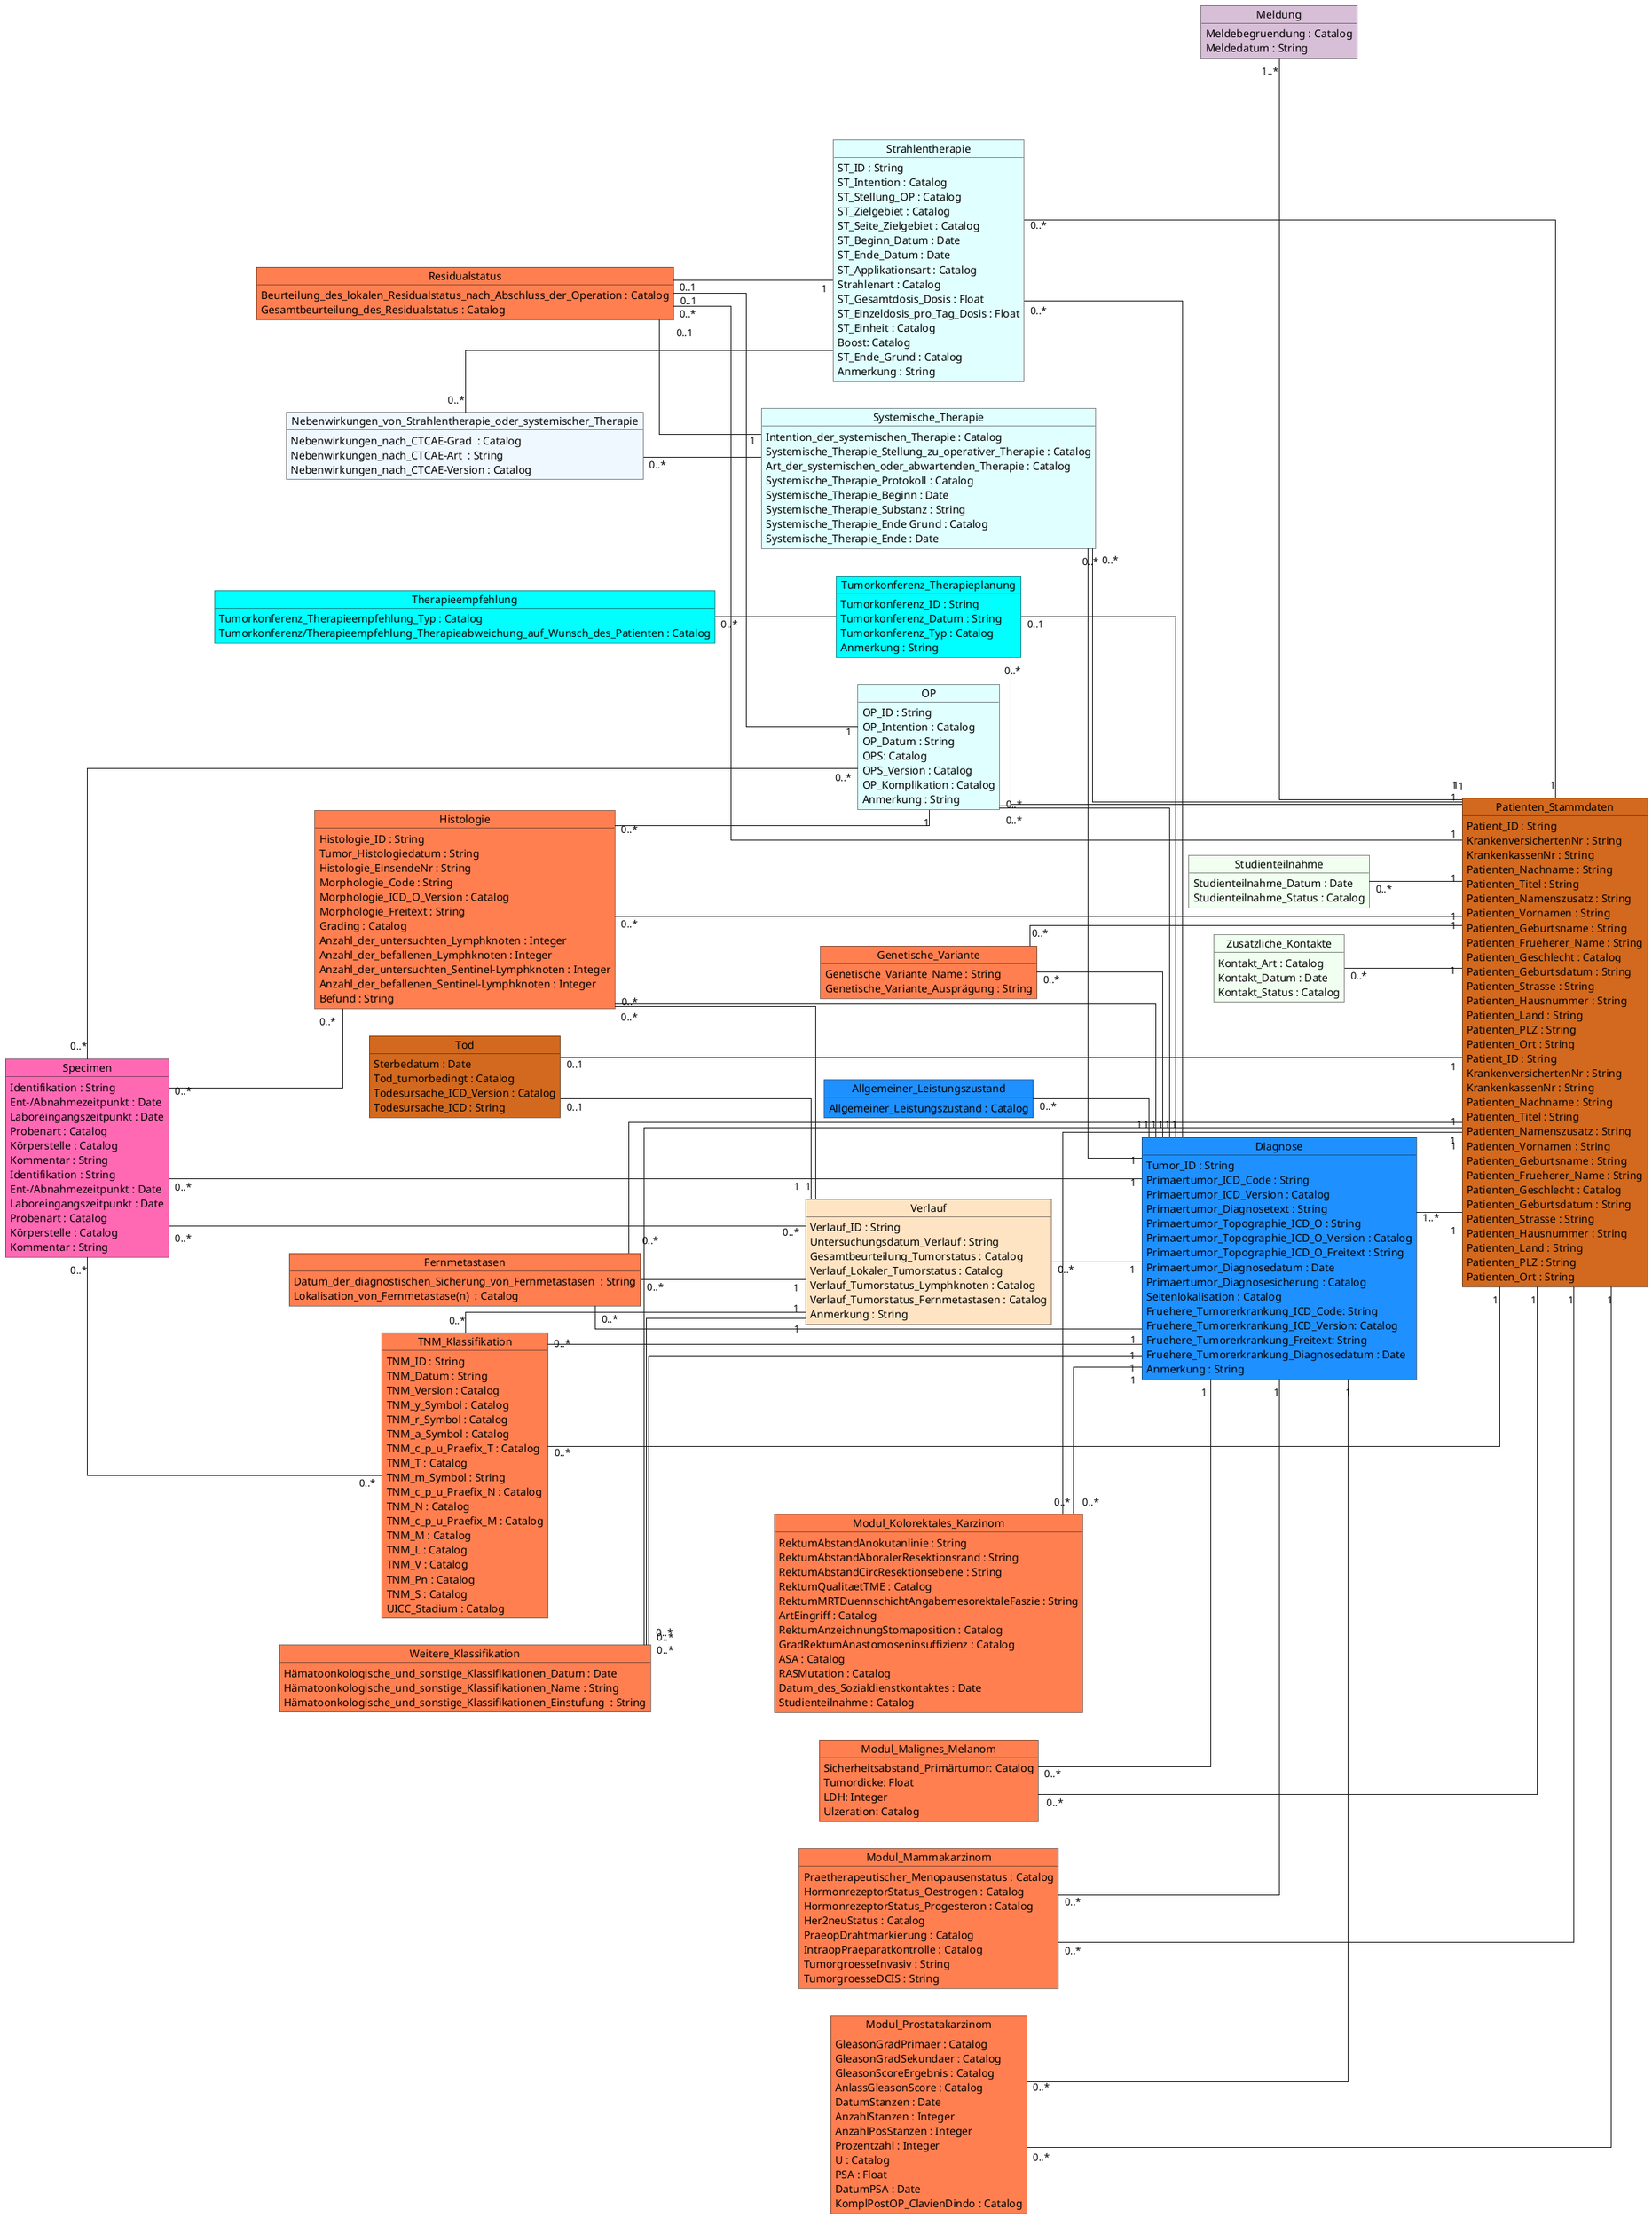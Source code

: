 @startuml

skinparam linetype ortho
left to right direction

object Meldung #Thistle {
  Meldebegruendung : Catalog
  Meldedatum : String
}


object Patienten_Stammdaten #Chocolate {
  Patient_ID : String
  KrankenversichertenNr : String
  KrankenkassenNr : String
  Patienten_Nachname : String
  Patienten_Titel : String
  Patienten_Namenszusatz : String
  Patienten_Vornamen : String
  Patienten_Geburtsname : String
  Patienten_Frueherer_Name : String
  Patienten_Geschlecht : Catalog
  Patienten_Geburtsdatum : String
  Patienten_Strasse : String
  Patienten_Hausnummer : String
  Patienten_Land : String
  Patienten_PLZ : String
  Patienten_Ort : String

}


object Diagnose #DodgerBlue {
  Tumor_ID : String
  Primaertumor_ICD_Code : String
  Primaertumor_ICD_Version : Catalog
  Primaertumor_Diagnosetext : String
  Primaertumor_Topographie_ICD_O : String
  Primaertumor_Topographie_ICD_O_Version : Catalog
  Primaertumor_Topographie_ICD_O_Freitext : String
  Primaertumor_Diagnosedatum : Date
  Primaertumor_Diagnosesicherung : Catalog
  Seitenlokalisation : Catalog
  Fruehere_Tumorerkrankung_ICD_Code: String
  Fruehere_Tumorerkrankung_ICD_Version: Catalog
  Fruehere_Tumorerkrankung_Freitext: String
  Fruehere_Tumorerkrankung_Diagnosedatum : Date
  Anmerkung : String
}



object Allgemeiner_Leistungszustand #DodgerBlue {
  Allgemeiner_Leistungszustand : Catalog

}

object OP #LightCyan {
  OP_ID : String
  OP_Intention : Catalog
  OP_Datum : String
  OPS: Catalog
  OPS_Version : Catalog
  OP_Komplikation : Catalog
  Anmerkung : String

}

object Strahlentherapie #LightCyan {
  ST_ID : String
  ST_Intention : Catalog
  ST_Stellung_OP : Catalog
  ST_Zielgebiet : Catalog
  ST_Seite_Zielgebiet : Catalog
  ST_Beginn_Datum : Date
  ST_Ende_Datum : Date
  ST_Applikationsart : Catalog
  Strahlenart : Catalog
  ST_Gesamtdosis_Dosis : Float
  ST_Einzeldosis_pro_Tag_Dosis : Float
  ST_Einheit : Catalog
  Boost: Catalog
  ST_Ende_Grund : Catalog
  Anmerkung : String
}

object Nebenwirkungen_von_Strahlentherapie_oder_systemischer_Therapie #AliceBlue {
  Nebenwirkungen_nach_CTCAE-Grad  : Catalog
  Nebenwirkungen_nach_CTCAE-Art  : String
  Nebenwirkungen_nach_CTCAE-Version : Catalog
}

object Systemische_Therapie #LightCyan {
  Intention_der_systemischen_Therapie : Catalog
  Systemische_Therapie_Stellung_zu_operativer_Therapie : Catalog
  Art_der_systemischen_oder_abwartenden_Therapie : Catalog
  Systemische_Therapie_Protokoll : Catalog
  Systemische_Therapie_Beginn : Date
  Systemische_Therapie_Substanz : String
  Systemische_Therapie_Ende Grund : Catalog
  Systemische_Therapie_Ende : Date
}

object Verlauf #Bisque {
  Verlauf_ID : String
  Untersuchungsdatum_Verlauf : String
  Gesamtbeurteilung_Tumorstatus : Catalog
  Verlauf_Lokaler_Tumorstatus : Catalog
  Verlauf_Tumorstatus_Lymphknoten : Catalog
  Verlauf_Tumorstatus_Fernmetastasen : Catalog
  Anmerkung : String
}


object Tumorkonferenz_Therapieplanung #Aqua {
  Tumorkonferenz_ID : String
  Tumorkonferenz_Datum : String
  Tumorkonferenz_Typ : Catalog
  Anmerkung : String
}

object Therapieempfehlung #Aqua {
  Tumorkonferenz_Therapieempfehlung_Typ : Catalog
  Tumorkonferenz/Therapieempfehlung_Therapieabweichung_auf_Wunsch_des_Patienten : Catalog
}


object Tod #Chocolate {
  Sterbedatum : Date
  Tod_tumorbedingt : Catalog
  Todesursache_ICD_Version : Catalog
  Todesursache_ICD : String
}




object Studienteilnahme #HoneyDew {
  Studienteilnahme_Datum : Date
  Studienteilnahme_Status : Catalog
}


object Zusätzliche_Kontakte #HoneyDew {
  Kontakt_Art : Catalog
  Kontakt_Datum : Date
  Kontakt_Status : Catalog
}

object Specimen #HotPink {

  Identifikation : String
  Ent-/Abnahmezeitpunkt : Date
  Laboreingangszeitpunkt : Date
  Probenart : Catalog
  Körperstelle : Catalog
  Kommentar : String

}
object Histologie #Coral {
  Histologie_ID : String
  Tumor_Histologiedatum : String
  Histologie_EinsendeNr : String
  Morphologie_Code : String
  Morphologie_ICD_O_Version : Catalog
  Morphologie_Freitext : String
  Grading : Catalog
  Anzahl_der_untersuchten_Lymphknoten : Integer
  Anzahl_der_befallenen_Lymphknoten : Integer
  Anzahl_der_untersuchten_Sentinel-Lymphknoten : Integer
  Anzahl_der_befallenen_Sentinel-Lymphknoten : Integer
  Befund : String
}


object TNM_Klassifikation #Coral {
  TNM_ID : String
  TNM_Datum : String
  TNM_Version : Catalog
  TNM_y_Symbol : Catalog
  TNM_r_Symbol : Catalog
  TNM_a_Symbol : Catalog
  TNM_c_p_u_Praefix_T : Catalog
  TNM_T : Catalog
  TNM_m_Symbol : String
  TNM_c_p_u_Praefix_N : Catalog
  TNM_N : Catalog
  TNM_c_p_u_Praefix_M : Catalog
  TNM_M : Catalog
  TNM_L : Catalog
  TNM_V : Catalog
  TNM_Pn : Catalog
  TNM_S : Catalog
  UICC_Stadium : Catalog
}


object Weitere_Klassifikation #Coral {
  Hämatoonkologische_und_sonstige_Klassifikationen_Datum : Date
  Hämatoonkologische_und_sonstige_Klassifikationen_Name : String
  Hämatoonkologische_und_sonstige_Klassifikationen_Einstufung  : String
}

object Residualstatus #Coral {
  Beurteilung_des_lokalen_Residualstatus_nach_Abschluss_der_Operation : Catalog
  Gesamtbeurteilung_des_Residualstatus : Catalog
}


object Fernmetastasen #Coral {
  Datum_der_diagnostischen_Sicherung_von_Fernmetastasen  : String
  Lokalisation_von_Fernmetastase(n)  : Catalog

}

object Genetische_Variante #Coral {

  Genetische_Variante_Name : String
  Genetische_Variante_Ausprägung : String

}

object Specimen #HotPink {

  Identifikation : String
  Ent-/Abnahmezeitpunkt : Date
  Laboreingangszeitpunkt : Date
  Probenart : Catalog
  Körperstelle : Catalog
  Kommentar : String

}




object Modul_Kolorektales_Karzinom #Coral {
  RektumAbstandAnokutanlinie : String
  RektumAbstandAboralerResektionsrand : String
  RektumAbstandCircResektionsebene : String
  RektumQualitaetTME : Catalog
  RektumMRTDuennschichtAngabemesorektaleFaszie : String
  ArtEingriff : Catalog
  RektumAnzeichnungStomaposition : Catalog
  GradRektumAnastomoseninsuffizienz : Catalog
  ASA : Catalog
  RASMutation : Catalog
  Datum_des_Sozialdienstkontaktes : Date
  Studienteilnahme : Catalog


}


object Modul_Malignes_Melanom #Coral {

  Sicherheitsabstand_Primärtumor: Catalog
  Tumordicke: Float
  LDH: Integer
  Ulzeration: Catalog
}

object Modul_Mammakarzinom #Coral {
  Praetherapeutischer_Menopausenstatus : Catalog
  HormonrezeptorStatus_Oestrogen : Catalog
  HormonrezeptorStatus_Progesteron : Catalog
  Her2neuStatus : Catalog
  PraeopDrahtmarkierung : Catalog
  IntraopPraeparatkontrolle : Catalog
  TumorgroesseInvasiv : String
  TumorgroesseDCIS : String
}

object Modul_Prostatakarzinom #Coral {
  GleasonGradPrimaer : Catalog
  GleasonGradSekundaer : Catalog
  GleasonScoreErgebnis : Catalog
  AnlassGleasonScore : Catalog
  DatumStanzen : Date
  AnzahlStanzen : Integer
  AnzahlPosStanzen : Integer
  Prozentzahl : Integer
  U : Catalog
  PSA : Float
  DatumPSA : Date
  KomplPostOP_ClavienDindo : Catalog

}


object Patienten_Stammdaten #Chocolate {
  Patient_ID : String
  KrankenversichertenNr : String
  KrankenkassenNr : String
  Patienten_Nachname : String
  Patienten_Titel : String
  Patienten_Namenszusatz : String
  Patienten_Vornamen : String
  Patienten_Geburtsname : String
  Patienten_Frueherer_Name : String
  Patienten_Geschlecht : Catalog
  Patienten_Geburtsdatum : String
  Patienten_Strasse : String
  Patienten_Hausnummer : String
  Patienten_Land : String
  Patienten_PLZ : String
  Patienten_Ort : String

}

Meldung "1..*" -- "1" Patienten_Stammdaten
Diagnose "1..*" -- "1" Patienten_Stammdaten
Tumorkonferenz_Therapieplanung "0..*" -- "1" Patienten_Stammdaten
Therapieempfehlung "0..*" -- Tumorkonferenz_Therapieplanung
Studienteilnahme "0..*" -- "1" Patienten_Stammdaten
Zusätzliche_Kontakte "0..*" -- "1" Patienten_Stammdaten
Systemische_Therapie "0..*" -- "1" Patienten_Stammdaten
Strahlentherapie "0..*" -- "1" Patienten_Stammdaten
OP "0..*" -- "1" Patienten_Stammdaten
Nebenwirkungen_von_Strahlentherapie_oder_systemischer_Therapie  "0..*" -- Strahlentherapie
Nebenwirkungen_von_Strahlentherapie_oder_systemischer_Therapie  "0..*" -- Systemische_Therapie
Verlauf "0..*" -- "1" Diagnose
Tod "0..1" -- "1" Patienten_Stammdaten
Allgemeiner_Leistungszustand "0..*" -- "1" Diagnose
Specimen "0..*" -- "0..*" Verlauf
Specimen "0..*" -- "1" Diagnose
Specimen "0..*" -- "0..*" OP
Histologie "0..*" -- "1" Patienten_Stammdaten
TNM_Klassifikation "0..*" -- "1" Patienten_Stammdaten
Weitere_Klassifikation "0..*" -- "1" Patienten_Stammdaten
Residualstatus "0..*" -- "1" Patienten_Stammdaten
Fernmetastasen "0..*" -- "1" Patienten_Stammdaten
Genetische_Variante "0..*" -- "1" Patienten_Stammdaten
Modul_Kolorektales_Karzinom"0..*" -- "1" Patienten_Stammdaten
Modul_Malignes_Melanom" 0..*" -- "1" Patienten_Stammdaten
Modul_Mammakarzinom "0..*" -- "1" Patienten_Stammdaten
Modul_Prostatakarzinom "0..*" -- "1" Patienten_Stammdaten
Specimen "0..*" -- "0..*" Histologie
Specimen "0..*" -- "0..*" TNM_Klassifikation
Strahlentherapie "0..*" -- "1" Diagnose
Systemische_Therapie "0..*" -- "1" Diagnose
Histologie "0..*" -- "1" Diagnose
TNM_Klassifikation "0..*" -- "1" Diagnose
OP "0..*" -- "1" Diagnose
TNM_Klassifikation "0..*" -- "1" Verlauf
Histologie "0..*" -- "1" OP
Histologie "0..*" -- "1" Verlauf
Weitere_Klassifikation "0..*" -- "1" Diagnose
Weitere_Klassifikation "0..*" -- "1" Verlauf
Fernmetastasen "0..*" -- "1" Diagnose
Fernmetastasen "0..*" -- "1" Verlauf
Tod "0..1" -- "1" Verlauf
Residualstatus "0..1" -- "1" OP
Residualstatus "0..1" -- "1" Strahlentherapie
Residualstatus "0..1" -- "1" Systemische_Therapie
Tumorkonferenz_Therapieplanung "0..1" -- "1" Diagnose
Genetische_Variante "0..*" -- "1" Diagnose
Modul_Kolorektales_Karzinom "0..*" -- "1" Diagnose
Modul_Malignes_Melanom "0..*" -- "1" Diagnose
Modul_Mammakarzinom "0..*" -- "1" Diagnose
Modul_Prostatakarzinom "0..*" -- "1" Diagnose
@enduml